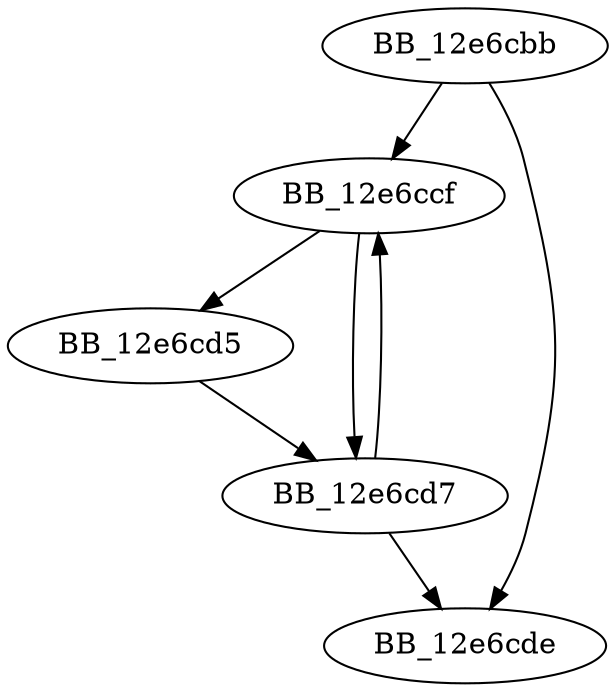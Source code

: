 DiGraph sub_12E6CBB{
BB_12e6cbb->BB_12e6ccf
BB_12e6cbb->BB_12e6cde
BB_12e6ccf->BB_12e6cd5
BB_12e6ccf->BB_12e6cd7
BB_12e6cd5->BB_12e6cd7
BB_12e6cd7->BB_12e6ccf
BB_12e6cd7->BB_12e6cde
}
